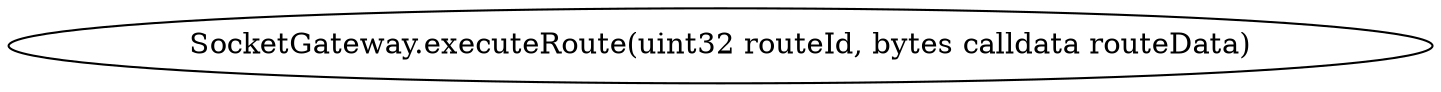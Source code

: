 digraph "" {
	graph [bb="0,0,572.3,36"];
	node [label="\N"];
	"SocketGateway.executeRoute(uint32 routeId, bytes calldata routeData)"	 [height=0.5,
		pos="286.15,18",
		width=7.9486];
}
